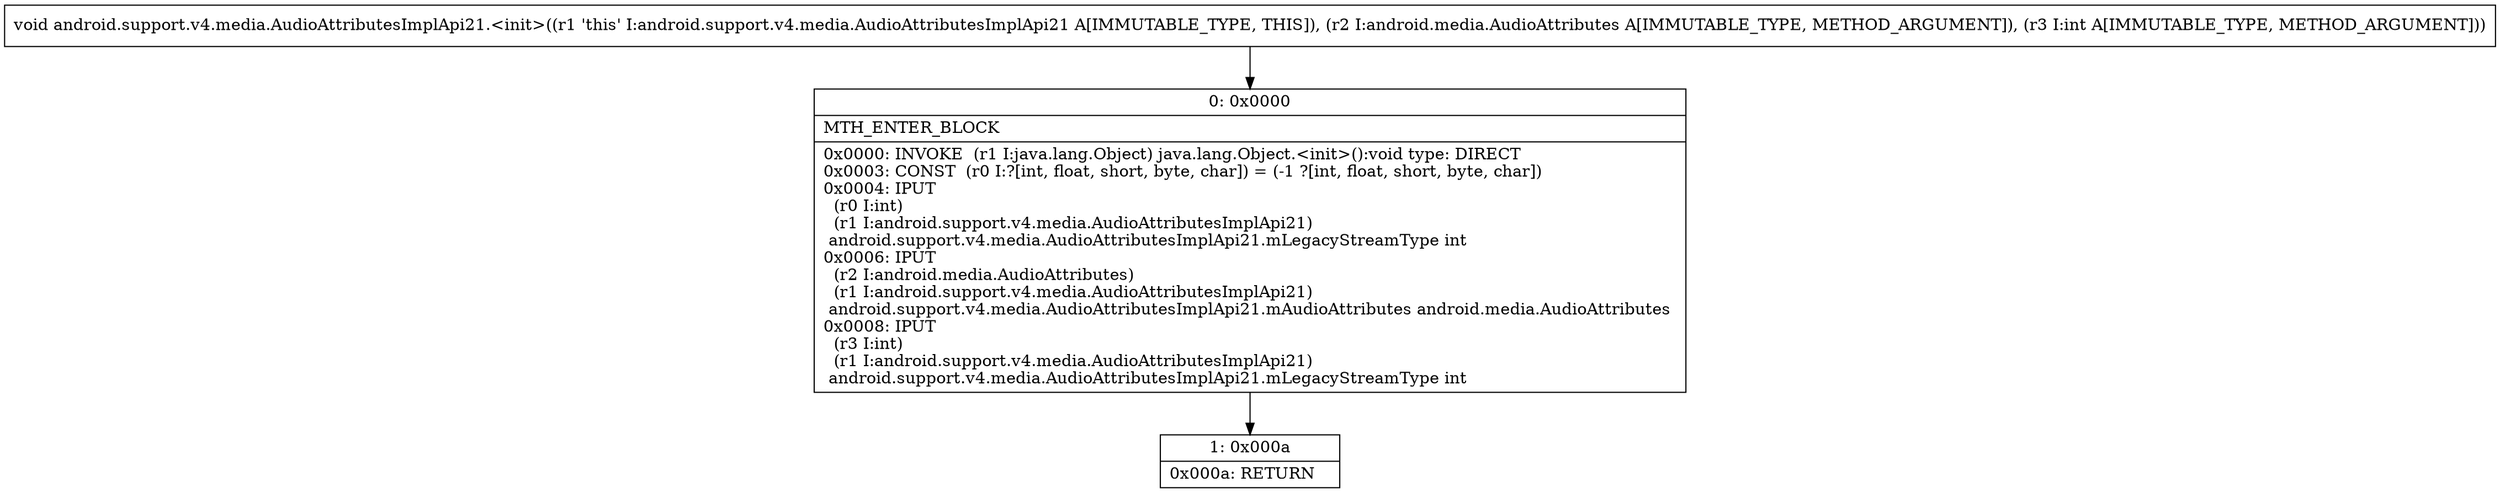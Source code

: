 digraph "CFG forandroid.support.v4.media.AudioAttributesImplApi21.\<init\>(Landroid\/media\/AudioAttributes;I)V" {
Node_0 [shape=record,label="{0\:\ 0x0000|MTH_ENTER_BLOCK\l|0x0000: INVOKE  (r1 I:java.lang.Object) java.lang.Object.\<init\>():void type: DIRECT \l0x0003: CONST  (r0 I:?[int, float, short, byte, char]) = (\-1 ?[int, float, short, byte, char]) \l0x0004: IPUT  \l  (r0 I:int)\l  (r1 I:android.support.v4.media.AudioAttributesImplApi21)\l android.support.v4.media.AudioAttributesImplApi21.mLegacyStreamType int \l0x0006: IPUT  \l  (r2 I:android.media.AudioAttributes)\l  (r1 I:android.support.v4.media.AudioAttributesImplApi21)\l android.support.v4.media.AudioAttributesImplApi21.mAudioAttributes android.media.AudioAttributes \l0x0008: IPUT  \l  (r3 I:int)\l  (r1 I:android.support.v4.media.AudioAttributesImplApi21)\l android.support.v4.media.AudioAttributesImplApi21.mLegacyStreamType int \l}"];
Node_1 [shape=record,label="{1\:\ 0x000a|0x000a: RETURN   \l}"];
MethodNode[shape=record,label="{void android.support.v4.media.AudioAttributesImplApi21.\<init\>((r1 'this' I:android.support.v4.media.AudioAttributesImplApi21 A[IMMUTABLE_TYPE, THIS]), (r2 I:android.media.AudioAttributes A[IMMUTABLE_TYPE, METHOD_ARGUMENT]), (r3 I:int A[IMMUTABLE_TYPE, METHOD_ARGUMENT])) }"];
MethodNode -> Node_0;
Node_0 -> Node_1;
}

